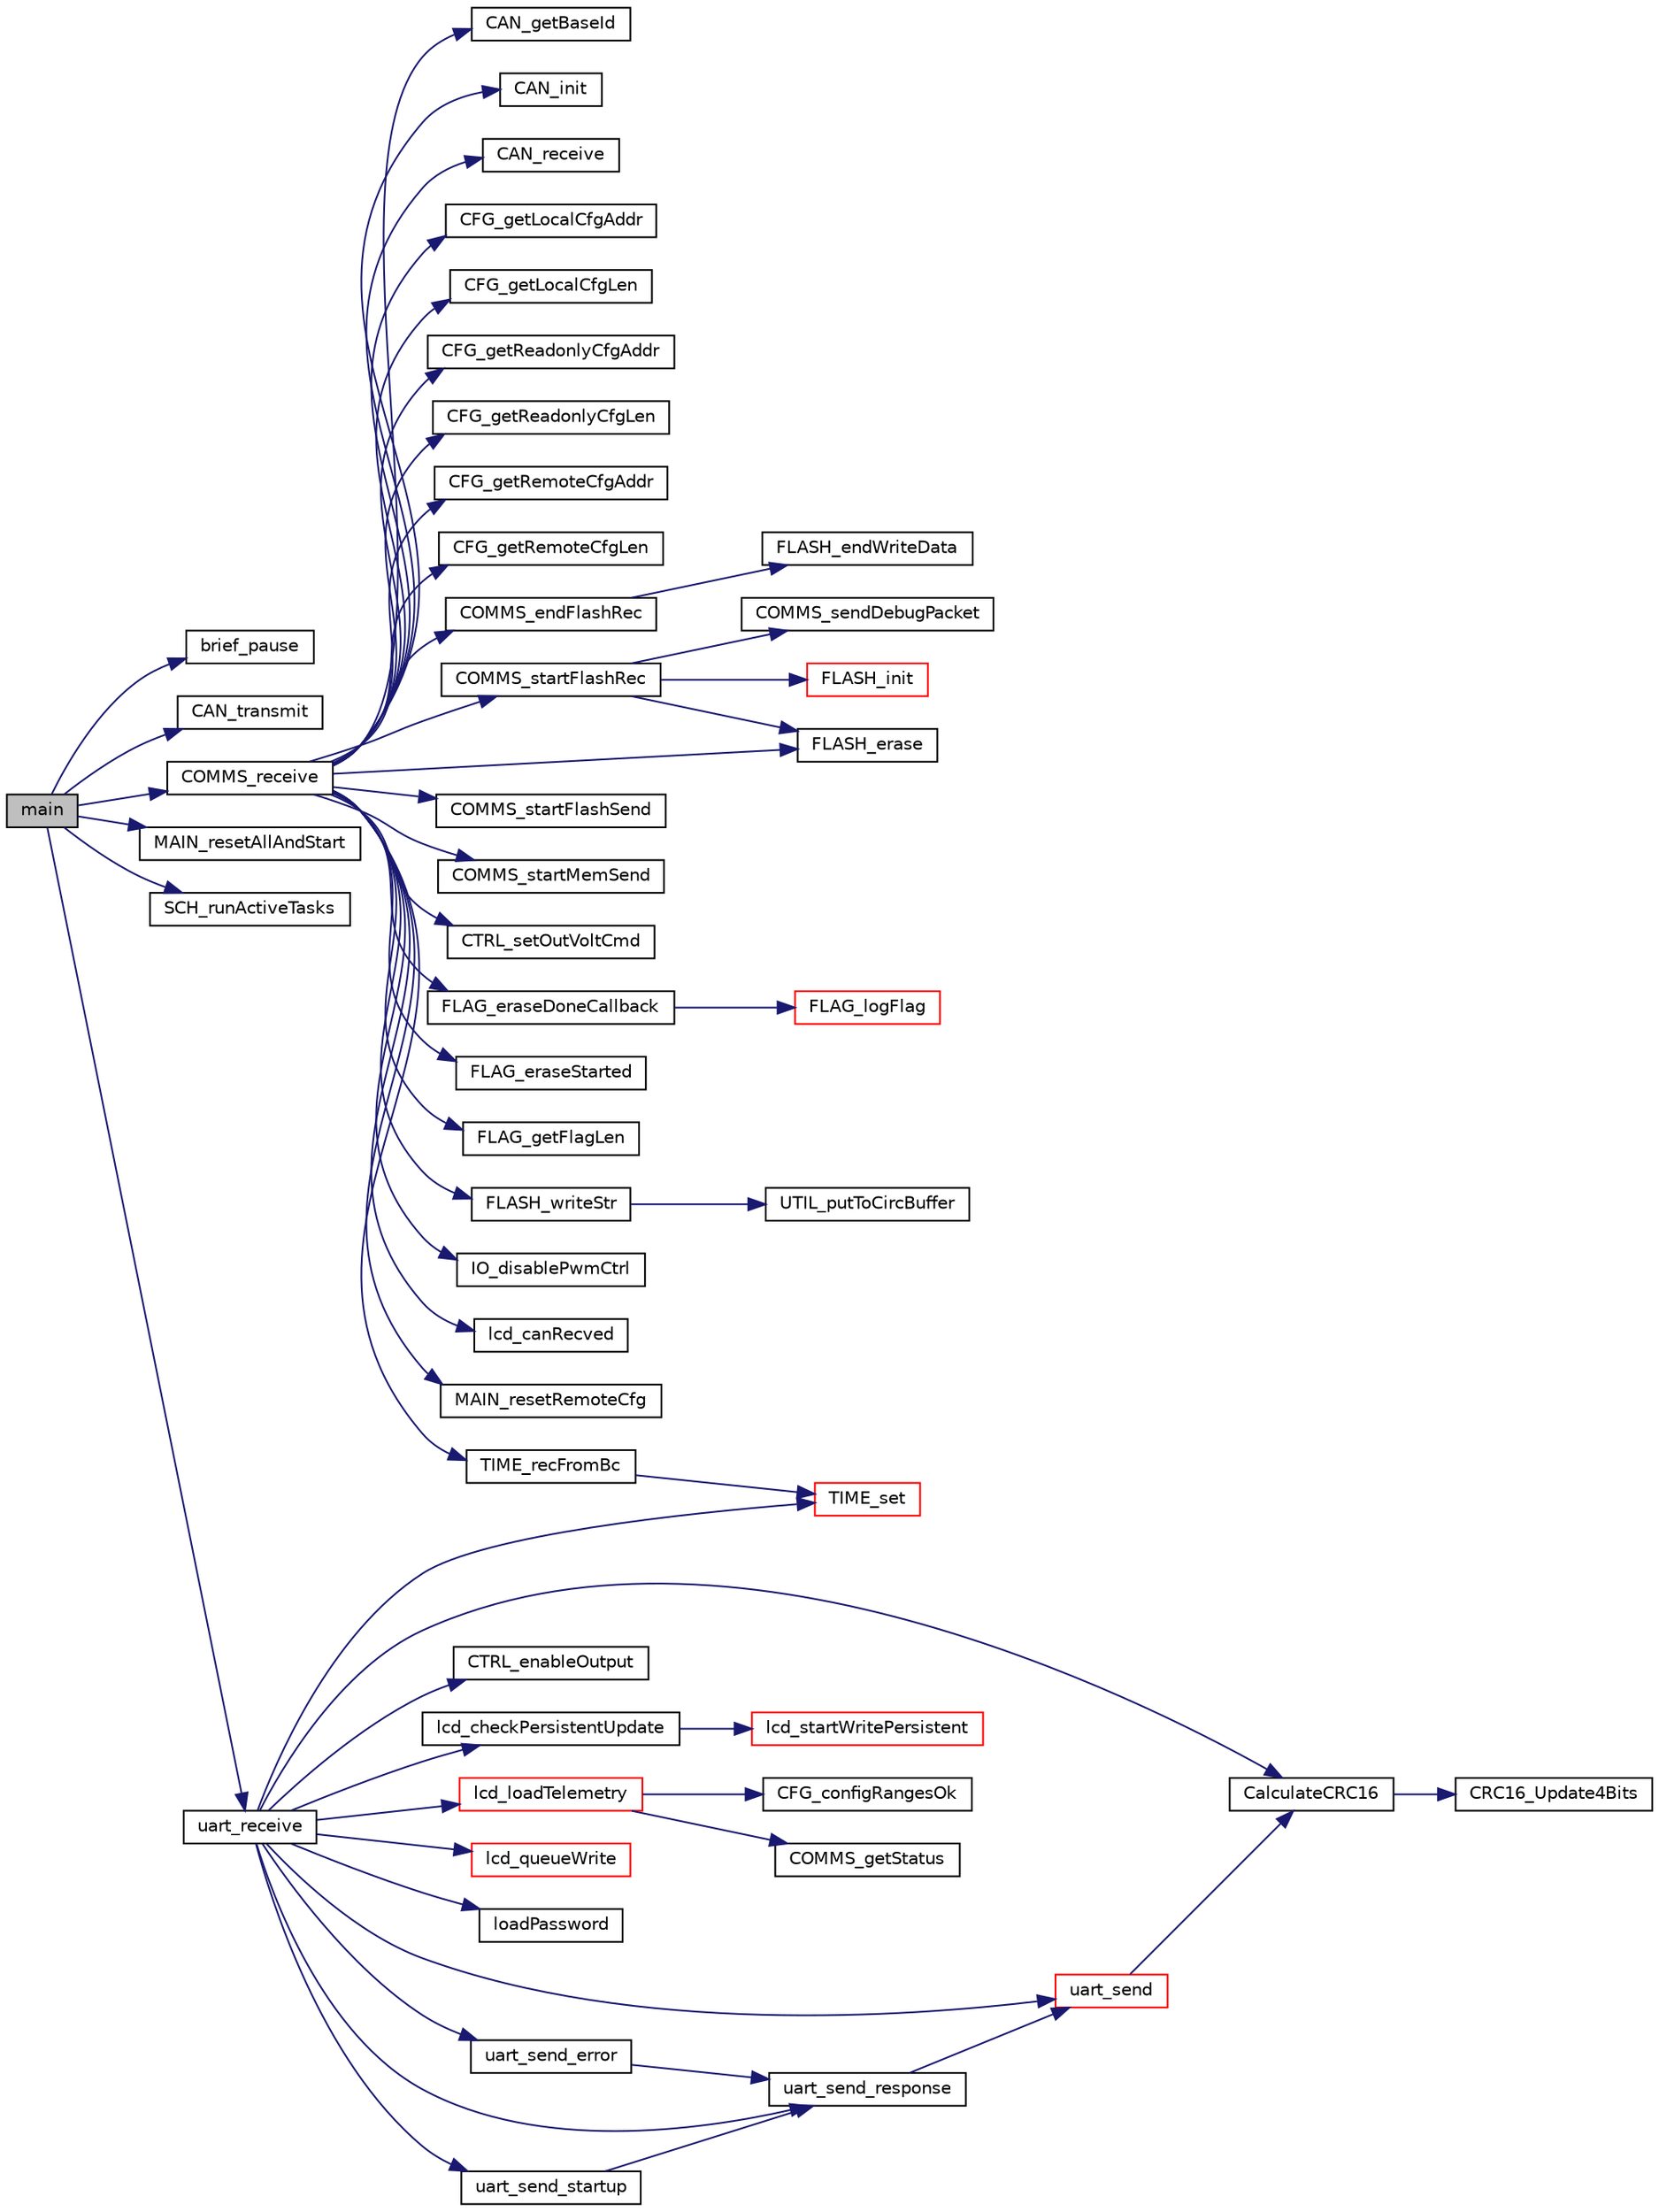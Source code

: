 digraph "main"
{
 // LATEX_PDF_SIZE
  edge [fontname="Helvetica",fontsize="10",labelfontname="Helvetica",labelfontsize="10"];
  node [fontname="Helvetica",fontsize="10",shape=record];
  rankdir="LR";
  Node1 [label="main",height=0.2,width=0.4,color="black", fillcolor="grey75", style="filled", fontcolor="black",tooltip=" "];
  Node1 -> Node2 [color="midnightblue",fontsize="10",style="solid"];
  Node2 [label="brief_pause",height=0.2,width=0.4,color="black", fillcolor="white", style="filled",URL="$main_8c.html#ae3ef518fe01a72af8a5599029b6db1be",tooltip="void inline"];
  Node1 -> Node3 [color="midnightblue",fontsize="10",style="solid"];
  Node3 [label="CAN_transmit",height=0.2,width=0.4,color="black", fillcolor="white", style="filled",URL="$can_8c.html#a530821485162942b8902bf99a3b2012c",tooltip=" "];
  Node1 -> Node4 [color="midnightblue",fontsize="10",style="solid"];
  Node4 [label="COMMS_receive",height=0.2,width=0.4,color="black", fillcolor="white", style="filled",URL="$comms_8c.html#a8e6604b958225317069baa073a4457a6",tooltip=" "];
  Node4 -> Node5 [color="midnightblue",fontsize="10",style="solid"];
  Node5 [label="CAN_getBaseId",height=0.2,width=0.4,color="black", fillcolor="white", style="filled",URL="$can_8c.html#a4c0209a7cbb07e56e87eb00aa6d8fdf1",tooltip=" "];
  Node4 -> Node6 [color="midnightblue",fontsize="10",style="solid"];
  Node6 [label="CAN_init",height=0.2,width=0.4,color="black", fillcolor="white", style="filled",URL="$can_8c.html#a61a1348d614fbaff3c560113b1314a57",tooltip=" "];
  Node4 -> Node7 [color="midnightblue",fontsize="10",style="solid"];
  Node7 [label="CAN_receive",height=0.2,width=0.4,color="black", fillcolor="white", style="filled",URL="$can_8c.html#a4eccfa3b8b0583ef6184416d1e92351e",tooltip=" "];
  Node4 -> Node8 [color="midnightblue",fontsize="10",style="solid"];
  Node8 [label="CFG_getLocalCfgAddr",height=0.2,width=0.4,color="black", fillcolor="white", style="filled",URL="$cfg_8c.html#a231ab6e626620ddb0f11f690bf167c8a",tooltip=" "];
  Node4 -> Node9 [color="midnightblue",fontsize="10",style="solid"];
  Node9 [label="CFG_getLocalCfgLen",height=0.2,width=0.4,color="black", fillcolor="white", style="filled",URL="$cfg_8c.html#a1c3526bab731497ac7b032cb6b9995e8",tooltip=" "];
  Node4 -> Node10 [color="midnightblue",fontsize="10",style="solid"];
  Node10 [label="CFG_getReadonlyCfgAddr",height=0.2,width=0.4,color="black", fillcolor="white", style="filled",URL="$cfg_8c.html#a7e1ad064a898a11e279b98a0330f57d2",tooltip=" "];
  Node4 -> Node11 [color="midnightblue",fontsize="10",style="solid"];
  Node11 [label="CFG_getReadonlyCfgLen",height=0.2,width=0.4,color="black", fillcolor="white", style="filled",URL="$cfg_8c.html#a0b05ce00e25540fd8a8d0114561e331c",tooltip=" "];
  Node4 -> Node12 [color="midnightblue",fontsize="10",style="solid"];
  Node12 [label="CFG_getRemoteCfgAddr",height=0.2,width=0.4,color="black", fillcolor="white", style="filled",URL="$cfg_8c.html#ae30871bd5bbc31e2b78f76bc23b04037",tooltip=" "];
  Node4 -> Node13 [color="midnightblue",fontsize="10",style="solid"];
  Node13 [label="CFG_getRemoteCfgLen",height=0.2,width=0.4,color="black", fillcolor="white", style="filled",URL="$cfg_8c.html#a07fadbd2a901b389a26199f1323c8b84",tooltip=" "];
  Node4 -> Node14 [color="midnightblue",fontsize="10",style="solid"];
  Node14 [label="COMMS_endFlashRec",height=0.2,width=0.4,color="black", fillcolor="white", style="filled",URL="$comms_8c.html#a58a164f14c292d9d42ed9cc806b13dbd",tooltip=" "];
  Node14 -> Node15 [color="midnightblue",fontsize="10",style="solid"];
  Node15 [label="FLASH_endWriteData",height=0.2,width=0.4,color="black", fillcolor="white", style="filled",URL="$flash_8c.html#a0b3d79861b7d646ad91d6a082da372a9",tooltip=" "];
  Node4 -> Node16 [color="midnightblue",fontsize="10",style="solid"];
  Node16 [label="COMMS_startFlashRec",height=0.2,width=0.4,color="black", fillcolor="white", style="filled",URL="$comms_8c.html#a6e01955d6d0501839da17dcf0690a55a",tooltip=" "];
  Node16 -> Node17 [color="midnightblue",fontsize="10",style="solid"];
  Node17 [label="COMMS_sendDebugPacket",height=0.2,width=0.4,color="black", fillcolor="white", style="filled",URL="$comms_8c.html#aa032b51f936c8734b65d6448a56dd24f",tooltip=" "];
  Node16 -> Node18 [color="midnightblue",fontsize="10",style="solid"];
  Node18 [label="FLASH_erase",height=0.2,width=0.4,color="black", fillcolor="white", style="filled",URL="$flash_8c.html#af9cfc9e7bb2bac30c09b6cfdfd6546fa",tooltip=" "];
  Node16 -> Node19 [color="midnightblue",fontsize="10",style="solid"];
  Node19 [label="FLASH_init",height=0.2,width=0.4,color="red", fillcolor="white", style="filled",URL="$flash_8c.html#a66ab61193d7e18468f038e4f4f06050c",tooltip=" "];
  Node4 -> Node21 [color="midnightblue",fontsize="10",style="solid"];
  Node21 [label="COMMS_startFlashSend",height=0.2,width=0.4,color="black", fillcolor="white", style="filled",URL="$comms_8c.html#ab20f00d5755a2cf44d9eaa4f16eaa45c",tooltip=" "];
  Node4 -> Node22 [color="midnightblue",fontsize="10",style="solid"];
  Node22 [label="COMMS_startMemSend",height=0.2,width=0.4,color="black", fillcolor="white", style="filled",URL="$comms_8c.html#a5e0b425395296a0649293026173ce2b5",tooltip=" "];
  Node4 -> Node23 [color="midnightblue",fontsize="10",style="solid"];
  Node23 [label="CTRL_setOutVoltCmd",height=0.2,width=0.4,color="black", fillcolor="white", style="filled",URL="$ctrl_01_07_xD0_x9A_xD0_xBE_xD0_xBD_xD1_x84_xD0_xBB_xD0_xB8_xD0_xBA_xD1_x82_xD1_x83_xD1_x8E_xD1_x289479354af9cbc005bd3481d783ccac.html#a57614fc72bc43ea04d77e9a0cd1d8194",tooltip=" "];
  Node4 -> Node24 [color="midnightblue",fontsize="10",style="solid"];
  Node24 [label="FLAG_eraseDoneCallback",height=0.2,width=0.4,color="black", fillcolor="white", style="filled",URL="$flag_8c.html#a92cfe34941d4c588f3d8d4b58017a3b6",tooltip=" "];
  Node24 -> Node25 [color="midnightblue",fontsize="10",style="solid"];
  Node25 [label="FLAG_logFlag",height=0.2,width=0.4,color="red", fillcolor="white", style="filled",URL="$flag_8c.html#aa1dbaf2631cf74d8be01d658469703bd",tooltip=" "];
  Node4 -> Node27 [color="midnightblue",fontsize="10",style="solid"];
  Node27 [label="FLAG_eraseStarted",height=0.2,width=0.4,color="black", fillcolor="white", style="filled",URL="$flag_8c.html#a1dcc3f19f5e1a4804970820153bb8b51",tooltip=" "];
  Node4 -> Node28 [color="midnightblue",fontsize="10",style="solid"];
  Node28 [label="FLAG_getFlagLen",height=0.2,width=0.4,color="black", fillcolor="white", style="filled",URL="$flag_8c.html#aa7b99d7c513bb6fd74f0eefaf97669f3",tooltip=" "];
  Node4 -> Node18 [color="midnightblue",fontsize="10",style="solid"];
  Node4 -> Node29 [color="midnightblue",fontsize="10",style="solid"];
  Node29 [label="FLASH_writeStr",height=0.2,width=0.4,color="black", fillcolor="white", style="filled",URL="$flash_8c.html#a824adb1e4989c662e38cb5238726330e",tooltip=" "];
  Node29 -> Node30 [color="midnightblue",fontsize="10",style="solid"];
  Node30 [label="UTIL_putToCircBuffer",height=0.2,width=0.4,color="black", fillcolor="white", style="filled",URL="$util_8c.html#adcd1908fd8788c7dd4bc84201269d89d",tooltip=" "];
  Node4 -> Node31 [color="midnightblue",fontsize="10",style="solid"];
  Node31 [label="IO_disablePwmCtrl",height=0.2,width=0.4,color="black", fillcolor="white", style="filled",URL="$io_8h.html#add100bba23de7b0f74bd6450111f7054",tooltip=" "];
  Node4 -> Node32 [color="midnightblue",fontsize="10",style="solid"];
  Node32 [label="lcd_canRecved",height=0.2,width=0.4,color="black", fillcolor="white", style="filled",URL="$lcd_8c.html#a6f6dddc4b28ce0ab95155f74740d257f",tooltip=" "];
  Node4 -> Node33 [color="midnightblue",fontsize="10",style="solid"];
  Node33 [label="MAIN_resetRemoteCfg",height=0.2,width=0.4,color="black", fillcolor="white", style="filled",URL="$main_8c.html#a58921d4d8fb76bc3b22ae4ef0a9e0e03",tooltip=" "];
  Node4 -> Node34 [color="midnightblue",fontsize="10",style="solid"];
  Node34 [label="TIME_recFromBc",height=0.2,width=0.4,color="black", fillcolor="white", style="filled",URL="$time_8c.html#a3b41f2ad3dc947ffa036cda7eb6cb908",tooltip=" "];
  Node34 -> Node35 [color="midnightblue",fontsize="10",style="solid"];
  Node35 [label="TIME_set",height=0.2,width=0.4,color="red", fillcolor="white", style="filled",URL="$time_8c.html#a7478160ced4153bea7fc46321cd808a8",tooltip=" "];
  Node1 -> Node37 [color="midnightblue",fontsize="10",style="solid"];
  Node37 [label="MAIN_resetAllAndStart",height=0.2,width=0.4,color="black", fillcolor="white", style="filled",URL="$main_8c.html#a2cab12f9c2d81101de81e7d5a48b68a3",tooltip=" "];
  Node1 -> Node38 [color="midnightblue",fontsize="10",style="solid"];
  Node38 [label="SCH_runActiveTasks",height=0.2,width=0.4,color="black", fillcolor="white", style="filled",URL="$sch_8c.html#abc14896932bcba2a5d80c216fc2b97e4",tooltip=" "];
  Node1 -> Node39 [color="midnightblue",fontsize="10",style="solid"];
  Node39 [label="uart_receive",height=0.2,width=0.4,color="black", fillcolor="white", style="filled",URL="$usci_8c.html#a64bd3fadf45c225d0190b6718ef2573d",tooltip=" "];
  Node39 -> Node40 [color="midnightblue",fontsize="10",style="solid"];
  Node40 [label="CalculateCRC16",height=0.2,width=0.4,color="black", fillcolor="white", style="filled",URL="$crc16_8c.html#a2783e18fd5b314e656d988aed16c1116",tooltip=" "];
  Node40 -> Node41 [color="midnightblue",fontsize="10",style="solid"];
  Node41 [label="CRC16_Update4Bits",height=0.2,width=0.4,color="black", fillcolor="white", style="filled",URL="$crc16_8c.html#aa3f82d8f012e4928bc40a18a6e66e161",tooltip=" "];
  Node39 -> Node42 [color="midnightblue",fontsize="10",style="solid"];
  Node42 [label="CTRL_enableOutput",height=0.2,width=0.4,color="black", fillcolor="white", style="filled",URL="$ctrl_01_07_xD0_x9A_xD0_xBE_xD0_xBD_xD1_x84_xD0_xBB_xD0_xB8_xD0_xBA_xD1_x82_xD1_x83_xD1_x8E_xD1_x289479354af9cbc005bd3481d783ccac.html#ac0276232d492f0a177646889ceb91471",tooltip=" "];
  Node39 -> Node43 [color="midnightblue",fontsize="10",style="solid"];
  Node43 [label="lcd_checkPersistentUpdate",height=0.2,width=0.4,color="black", fillcolor="white", style="filled",URL="$lcd_8c.html#a6eb124736e24544036568a49ee05276a",tooltip=" "];
  Node43 -> Node44 [color="midnightblue",fontsize="10",style="solid"];
  Node44 [label="lcd_startWritePersistent",height=0.2,width=0.4,color="red", fillcolor="white", style="filled",URL="$lcd_8c.html#a927bd441fb8a946c250345b7a26550f2",tooltip=" "];
  Node39 -> Node46 [color="midnightblue",fontsize="10",style="solid"];
  Node46 [label="lcd_loadTelemetry",height=0.2,width=0.4,color="red", fillcolor="white", style="filled",URL="$lcd_8c.html#a533b144b3ac324ba05a546f78e62548e",tooltip=" "];
  Node46 -> Node47 [color="midnightblue",fontsize="10",style="solid"];
  Node47 [label="CFG_configRangesOk",height=0.2,width=0.4,color="black", fillcolor="white", style="filled",URL="$cfg_8c.html#a2e3f61c31333043dcc47cad39cc273e5",tooltip=" "];
  Node46 -> Node48 [color="midnightblue",fontsize="10",style="solid"];
  Node48 [label="COMMS_getStatus",height=0.2,width=0.4,color="black", fillcolor="white", style="filled",URL="$comms_8c.html#a9fb233cb023229df11e2da58e6d199d2",tooltip=" "];
  Node39 -> Node56 [color="midnightblue",fontsize="10",style="solid"];
  Node56 [label="lcd_queueWrite",height=0.2,width=0.4,color="red", fillcolor="white", style="filled",URL="$lcd_8c.html#aad0ce170782fdfb3358befc08da9d42c",tooltip=" "];
  Node39 -> Node62 [color="midnightblue",fontsize="10",style="solid"];
  Node62 [label="loadPassword",height=0.2,width=0.4,color="black", fillcolor="white", style="filled",URL="$usci_8c.html#ab252ee86fdf9965c2f53455c069f4976",tooltip=" "];
  Node39 -> Node35 [color="midnightblue",fontsize="10",style="solid"];
  Node39 -> Node63 [color="midnightblue",fontsize="10",style="solid"];
  Node63 [label="uart_send",height=0.2,width=0.4,color="red", fillcolor="white", style="filled",URL="$usci_8c.html#adc2a1a197144cfbe10c0f585f1e8008c",tooltip=" "];
  Node63 -> Node40 [color="midnightblue",fontsize="10",style="solid"];
  Node39 -> Node65 [color="midnightblue",fontsize="10",style="solid"];
  Node65 [label="uart_send_error",height=0.2,width=0.4,color="black", fillcolor="white", style="filled",URL="$usci_8c.html#a26fb8b32000f508f76dccb9c9d77f3fd",tooltip=" "];
  Node65 -> Node66 [color="midnightblue",fontsize="10",style="solid"];
  Node66 [label="uart_send_response",height=0.2,width=0.4,color="black", fillcolor="white", style="filled",URL="$usci_8c.html#a27dbf879f0ac9f3a2a4c52b064823a8e",tooltip=" "];
  Node66 -> Node63 [color="midnightblue",fontsize="10",style="solid"];
  Node39 -> Node66 [color="midnightblue",fontsize="10",style="solid"];
  Node39 -> Node67 [color="midnightblue",fontsize="10",style="solid"];
  Node67 [label="uart_send_startup",height=0.2,width=0.4,color="black", fillcolor="white", style="filled",URL="$usci_8c.html#a370299e239f2550d395ad9ea897dcac5",tooltip=" "];
  Node67 -> Node66 [color="midnightblue",fontsize="10",style="solid"];
}
